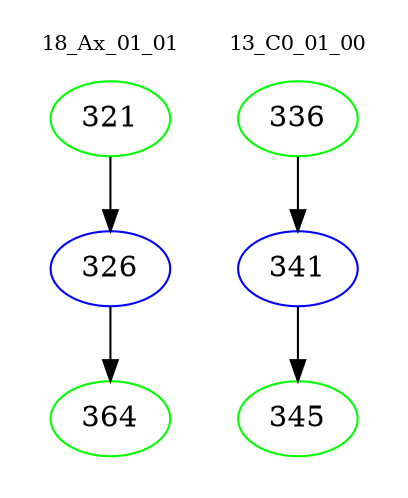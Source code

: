 digraph{
subgraph cluster_0 {
color = white
label = "18_Ax_01_01";
fontsize=10;
T0_321 [label="321", color="green"]
T0_321 -> T0_326 [color="black"]
T0_326 [label="326", color="blue"]
T0_326 -> T0_364 [color="black"]
T0_364 [label="364", color="green"]
}
subgraph cluster_1 {
color = white
label = "13_C0_01_00";
fontsize=10;
T1_336 [label="336", color="green"]
T1_336 -> T1_341 [color="black"]
T1_341 [label="341", color="blue"]
T1_341 -> T1_345 [color="black"]
T1_345 [label="345", color="green"]
}
}
